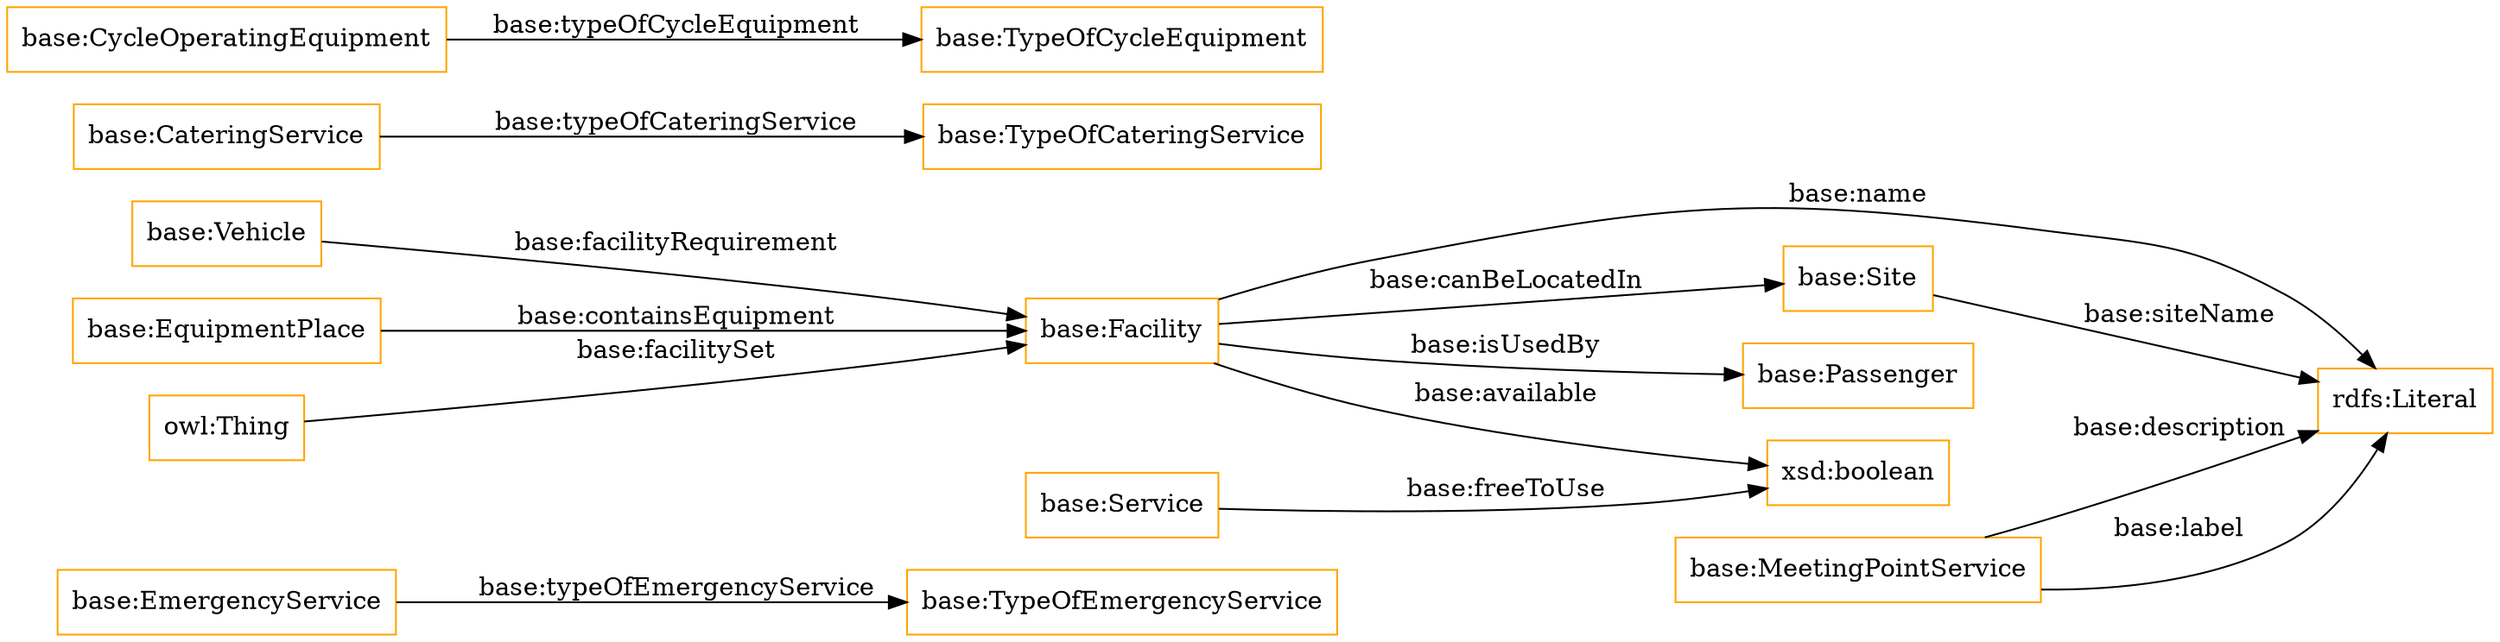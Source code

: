 digraph ar2dtool_diagram { 
rankdir=LR;
size="1501"
node [shape = rectangle, color="orange"]; "base:EmergencyService" "base:Vehicle" "base:Facility" "base:CateringService" "base:TypeOfEmergencyService" "base:Site" "base:Service" "base:TypeOfCateringService" "base:Passenger" "base:CycleOperatingEquipment" "base:EquipmentPlace" "base:MeetingPointService" ; /*classes style*/
	"base:Service" -> "xsd:boolean" [ label = "base:freeToUse" ];
	"owl:Thing" -> "base:Facility" [ label = "base:facilitySet" ];
	"base:EmergencyService" -> "base:TypeOfEmergencyService" [ label = "base:typeOfEmergencyService" ];
	"base:Facility" -> "rdfs:Literal" [ label = "base:name" ];
	"base:Facility" -> "base:Passenger" [ label = "base:isUsedBy" ];
	"base:Facility" -> "xsd:boolean" [ label = "base:available" ];
	"base:CycleOperatingEquipment" -> "base:TypeOfCycleEquipment" [ label = "base:typeOfCycleEquipment" ];
	"base:CateringService" -> "base:TypeOfCateringService" [ label = "base:typeOfCateringService" ];
	"base:Facility" -> "base:Site" [ label = "base:canBeLocatedIn" ];
	"base:MeetingPointService" -> "rdfs:Literal" [ label = "base:description" ];
	"base:Vehicle" -> "base:Facility" [ label = "base:facilityRequirement" ];
	"base:MeetingPointService" -> "rdfs:Literal" [ label = "base:label" ];
	"base:Site" -> "rdfs:Literal" [ label = "base:siteName" ];
	"base:EquipmentPlace" -> "base:Facility" [ label = "base:containsEquipment" ];

}
